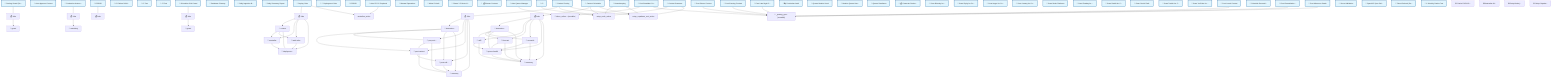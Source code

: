 graph TB

    %% Workflows
    _posting_guard_yml["🔄 Posting Guard (Re..."]
    _posting_guard_yml --> _posting_guard_yml_jobs["📋 Jobs"]
    auto_approve_yml["🔄 Auto-Approve Content"]
    auto_pr_ci_shepherd_yml["🔄 Auto PR CI Shepherd"]
    auto_queue_manager_yml["🔄 Auto Queue Manager"]
    ci_failure_drilldown_yml["🔄 CI Failure Drilld..."]
    ci_new_yml["🔄 CI Test"]
    ci_test_yml["🔄 CI Test"]
    ci_yml["🔄 CI"]
    cleanup_duplicates_yml["🔄 Database Cleanup"]
    daily_ingestion_report_yml["🔄 Daily Ingestion B..."]
    daily_report_yml["🔄 Daily Summary Report"]
    deploy_gate_yml["🔄 Deploy Gate"]
    deploy_gate_yml --> deploy_gate_yml_jobs["📋 Jobs"]
    deployment_gate_yml["🔄 🚪 Deployment Gate"]
    e2e_yml["🔄 ERROR"]
    housekeeping_yml["🔄 Housekeeping"]
    manual_operations_yml["🔄 Manual Operations"]
    meta_ci_audit_yml["🔄 Meta CI Audit"]
    phase3_auto_healing_yml["🔄 Phase 3 CI Auto-H..."]
    planner_contract_yml["🔄 📋 Planner Contract"]
    post_breakfast_yml["🔄 Post Breakfast Co..."]
    post_deploy_check_yml["🔄 ERROR"]
    post_deploy_check_yml --> post_deploy_check_yml_jobs["📋 Jobs"]
    post_dinner_yml["🔄 Post Dinner Content"]
    post_evening_yml["🔄 Post Evening Content"]
    post_late_night_yml["🔄 Post Late Night C..."]
    post_lunch_yml["🔄 Post Lunch Content"]
    post_remediation_check_yml["🔄 Post-Remediation ..."]
    post_snack_yml["🔄 Post Afternoon Snack"]
    post_yml["🔄 Content Posting"]
    post_yml --> post_yml_jobs["📋 Jobs"]
    prod_watchdog_yml["🔄 Production Autono..."]
    prod_watchdog_yml --> prod_watchdog_yml_jobs["📋 Jobs"]
    production_audit_yml["🔄 🔍 Production Audit"]
    queue_monitor_hook_yml["🔄 Queue Monitor Hook"]
    queue_monitor_yml["🔄 Monitor Queue Hea..."]
    queue_readiness_yml["🔄 Queue Readiness"]
    runbook_artifact_yml["🔄 📋 Generate Runbo..."]
    scan_bluesky_yml["🔄 Scan Bluesky for ..."]
    scan_giphy_yml["🔄 Scan Giphy for Co..."]
    scan_imgur_yml["🔄 Scan Imgur for Co..."]
    scan_lemmy_yml["🔄 Scan Lemmy for Co..."]
    scan_niche_platforms_yml["🔄 Scan Niche Platforms"]
    scan_pixabay_yml["🔄 Scan Pixabay for ..."]
    scan_reddit_yml["🔄 Scan Reddit for C..."]
    scan_social_platforms_yml["🔄 Scan Social Platf..."]
    scan_tumblr_yml["🔄 Scan Tumblr for C..."]
    scan_youtube_yml["🔄 Scan YouTube for ..."]
    scanners_yml["🔄 Content Scanners"]
    schedule_reconcile_yml["🔄 Schedule Reconcil..."]
    scheduler_sla_guard_yml["🔄 Scheduler SLA Guard"]
    scheduler_sla_guard_yml --> scheduler_sla_guard_yml_jobs["📋 Jobs"]
    scheduler_yml["🔄 Content Scheduler"]
    scheduler_yml --> scheduler_yml_jobs["📋 Jobs"]
    secret_validation_yml["🔄 Secret Validation"]
    spec_drift_yml["🔄 OpenAPI Spec Drif..."]
    token_refresh_yml["🔄 Token Refresh (Re..."]
    weekly_smoke_test_yml["🔄 🔥 Weekly Smoke Test"]

    %% Composite Actions
    Cache_PNPM_Dependencies_action["⚙️ Cache PNPM D..."]
    Neutralize_With_Summary_action["⚙️ Neutralize W..."]
    Setup_Node_js_with_Cache_action["⚙️ Setup Node.j..."]
    Setup_Supabase_REST_Environment_action["⚙️ Setup Supaba..."]

    %% Reusable Workflows

    %% Workflow to Composite Action Dependencies
    auto_pr_ci_shepherd_yml --> neutralize_action
    token_refresh_yml_reusable["🔄 token_refres... (reusable)"]
    auto_queue_manager_yml --> token_refresh_yml_reusable
    ci_yml --> setup_node_action
    deploy_gate_yml --> neutralize_action
    housekeeping_yml --> setup_node_action
    housekeeping_yml --> setup_supabase_rest_action
    post_breakfast_yml --> token_refresh_yml_reusable
    _posting_guard_yml_reusable["🔄 _posting_gua... (reusable)"]
    post_breakfast_yml --> _posting_guard_yml_reusable
    post_dinner_yml --> _posting_guard_yml_reusable
    post_evening_yml --> _posting_guard_yml_reusable
    post_late_night_yml --> _posting_guard_yml_reusable
    post_lunch_yml --> _posting_guard_yml_reusable
    post_remediation_check_yml --> _posting_guard_yml_reusable
    post_snack_yml --> _posting_guard_yml_reusable
    post_yml --> setup_node_action
    post_yml --> setup_supabase_rest_action
    scanners_yml --> setup_node_action
    scanners_yml --> setup_supabase_rest_action
    scheduler_yml --> setup_node_action
    scheduler_yml --> setup_supabase_rest_action

    %% Job Dependencies for Key Workflows
    _posting_guard_yml_guard["📝 guard"]
    _posting_guard_yml_jobs --> _posting_guard_yml_guard
    deploy_gate_yml_context["📝 context"]
    deploy_gate_yml_jobs --> deploy_gate_yml_context
    deploy_gate_yml_neutralize["📝 neutralize"]
    deploy_gate_yml_jobs --> deploy_gate_yml_neutralize
    deploy_gate_yml_auth_token_validation["📝 auth-toke..."]
    deploy_gate_yml_jobs --> deploy_gate_yml_auth_token_validation
    deploy_gate_yml_deployment_gate_result["📝 deploymen..."]
    deploy_gate_yml_jobs --> deploy_gate_yml_deployment_gate_result
    deploy_gate_yml_context --> deploy_gate_yml_neutralize
    deploy_gate_yml_context --> deploy_gate_yml_auth_token_validation
    deploy_gate_yml_context --> deploy_gate_yml_deployment_gate_result
    deploy_gate_yml_neutralize --> deploy_gate_yml_deployment_gate_result
    deploy_gate_yml_auth_token_validation --> deploy_gate_yml_deployment_gate_result
    post_yml_determine_slot["📝 determine..."]
    post_yml_jobs --> post_yml_determine_slot
    post_yml_pre_post_check["📝 pre-post-..."]
    post_yml_jobs --> post_yml_pre_post_check
    post_yml_post_content["📝 post-content"]
    post_yml_jobs --> post_yml_post_content
    post_yml_post_validation["📝 post-vali..."]
    post_yml_jobs --> post_yml_post_validation
    post_yml_summary["📝 summary"]
    post_yml_jobs --> post_yml_summary
    post_yml_determine_slot --> post_yml_pre_post_check
    post_yml_determine_slot --> post_yml_post_content
    post_yml_pre_post_check --> post_yml_post_content
    post_yml_determine_slot --> post_yml_post_validation
    post_yml_post_content --> post_yml_post_validation
    post_yml_determine_slot --> post_yml_summary
    post_yml_pre_post_check --> post_yml_summary
    post_yml_post_content --> post_yml_summary
    post_yml_post_validation --> post_yml_summary
    prod_watchdog_yml_watchdog["📝 watchdog"]
    prod_watchdog_yml_jobs --> prod_watchdog_yml_watchdog
    scheduler_sla_guard_yml_guard["📝 guard"]
    scheduler_sla_guard_yml_jobs --> scheduler_sla_guard_yml_guard
    scheduler_yml_determine_operation["📝 determine..."]
    scheduler_yml_jobs --> scheduler_yml_determine_operation
    scheduler_yml_refill["📝 refill"]
    scheduler_yml_jobs --> scheduler_yml_refill
    scheduler_yml_forecast["📝 forecast"]
    scheduler_yml_jobs --> scheduler_yml_forecast
    scheduler_yml_reconcile["📝 reconcile"]
    scheduler_yml_jobs --> scheduler_yml_reconcile
    scheduler_yml_queue_health["📝 queue-health"]
    scheduler_yml_jobs --> scheduler_yml_queue_health
    scheduler_yml_summary["📝 summary"]
    scheduler_yml_jobs --> scheduler_yml_summary
    scheduler_yml_determine_operation --> scheduler_yml_refill
    scheduler_yml_determine_operation --> scheduler_yml_forecast
    scheduler_yml_determine_operation --> scheduler_yml_reconcile
    scheduler_yml_determine_operation --> scheduler_yml_queue_health
    scheduler_yml_refill --> scheduler_yml_queue_health
    scheduler_yml_forecast --> scheduler_yml_queue_health
    scheduler_yml_reconcile --> scheduler_yml_queue_health
    scheduler_yml_determine_operation --> scheduler_yml_summary
    scheduler_yml_refill --> scheduler_yml_summary
    scheduler_yml_forecast --> scheduler_yml_summary
    scheduler_yml_reconcile --> scheduler_yml_summary
    scheduler_yml_queue_health --> scheduler_yml_summary

    %% Styling
    classDef workflow fill:#e1f5fe,stroke:#01579b,stroke-width:2px
    classDef action fill:#f3e5f5,stroke:#4a148c,stroke-width:2px
    classDef job fill:#e8f5e8,stroke:#1b5e20,stroke-width:1px
    classDef reusable fill:#fff3e0,stroke:#e65100,stroke-width:2px
    class _posting_guard_yml workflow
    class auto_approve_yml workflow
    class auto_pr_ci_shepherd_yml workflow
    class auto_queue_manager_yml workflow
    class ci_failure_drilldown_yml workflow
    class ci_new_yml workflow
    class ci_test_yml workflow
    class ci_yml workflow
    class cleanup_duplicates_yml workflow
    class daily_ingestion_report_yml workflow
    class daily_report_yml workflow
    class deploy_gate_yml workflow
    class deployment_gate_yml workflow
    class e2e_yml workflow
    class housekeeping_yml workflow
    class manual_operations_yml workflow
    class meta_ci_audit_yml workflow
    class phase3_auto_healing_yml workflow
    class planner_contract_yml workflow
    class post_breakfast_yml workflow
    class post_deploy_check_yml workflow
    class post_dinner_yml workflow
    class post_evening_yml workflow
    class post_late_night_yml workflow
    class post_lunch_yml workflow
    class post_remediation_check_yml workflow
    class post_snack_yml workflow
    class post_yml workflow
    class prod_watchdog_yml workflow
    class production_audit_yml workflow
    class queue_monitor_hook_yml workflow
    class queue_monitor_yml workflow
    class queue_readiness_yml workflow
    class runbook_artifact_yml workflow
    class scan_bluesky_yml workflow
    class scan_giphy_yml workflow
    class scan_imgur_yml workflow
    class scan_lemmy_yml workflow
    class scan_niche_platforms_yml workflow
    class scan_pixabay_yml workflow
    class scan_reddit_yml workflow
    class scan_social_platforms_yml workflow
    class scan_tumblr_yml workflow
    class scan_youtube_yml workflow
    class scanners_yml workflow
    class schedule_reconcile_yml workflow
    class scheduler_sla_guard_yml workflow
    class scheduler_yml workflow
    class secret_validation_yml workflow
    class spec_drift_yml workflow
    class token_refresh_yml workflow
    class weekly_smoke_test_yml workflow